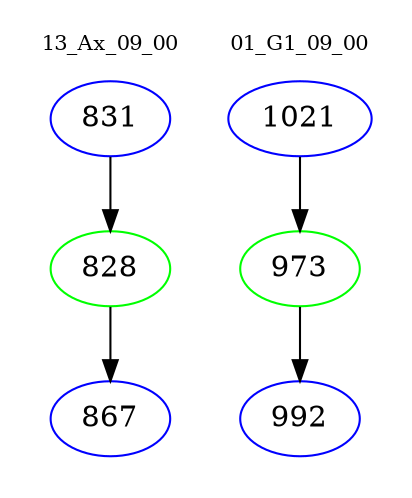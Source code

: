 digraph{
subgraph cluster_0 {
color = white
label = "13_Ax_09_00";
fontsize=10;
T0_831 [label="831", color="blue"]
T0_831 -> T0_828 [color="black"]
T0_828 [label="828", color="green"]
T0_828 -> T0_867 [color="black"]
T0_867 [label="867", color="blue"]
}
subgraph cluster_1 {
color = white
label = "01_G1_09_00";
fontsize=10;
T1_1021 [label="1021", color="blue"]
T1_1021 -> T1_973 [color="black"]
T1_973 [label="973", color="green"]
T1_973 -> T1_992 [color="black"]
T1_992 [label="992", color="blue"]
}
}
